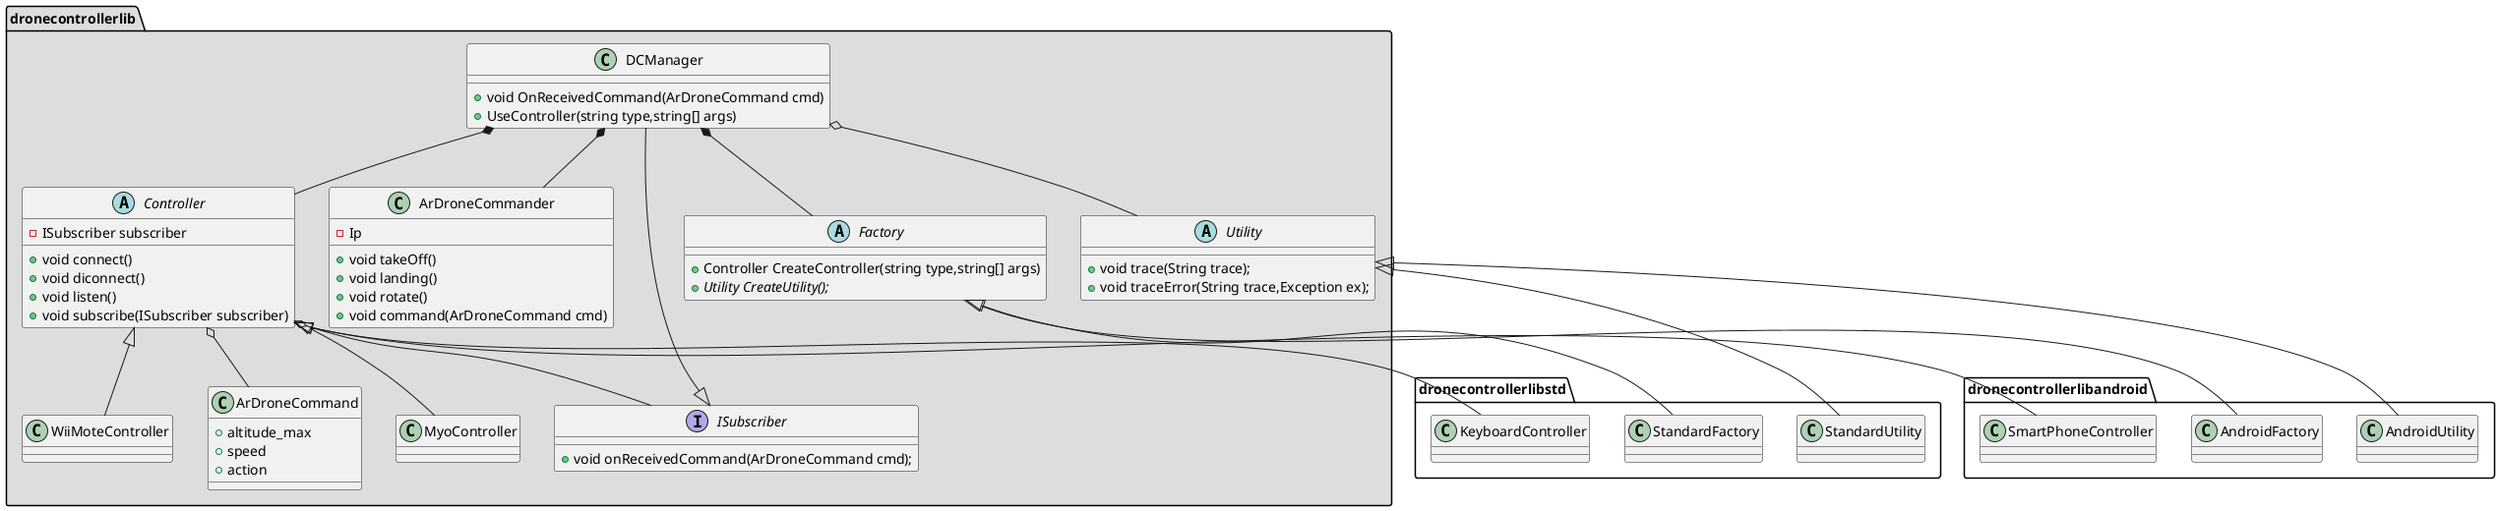 @startuml

package dronecontrollerlib #DDDDDD{
DCManager *-- Controller
DCManager *-- ArDroneCommander
DCManager *-- Factory
DCManager o-- Utility

ISubscriber <|-- DCManager
Controller <|-- MyoController
Controller <|-- WiiMoteController
Controller o-- ISubscriber
Controller o-- ArDroneCommand

class DCManager{
    +void OnReceivedCommand(ArDroneCommand cmd)
    +UseController(string type,string[] args)
}

abstract Factory{
    +Controller CreateController(string type,string[] args)
    +{abstract} Utility CreateUtility();
}
abstract Utility{
    + void trace(String trace);
    + void traceError(String trace,Exception ex);
}
class ArDroneCommand{
    +altitude_max
    +speed
    +action
}
class ArDroneCommander{
  -Ip
  +void takeOff()
  +void landing()
  +void rotate()
  +void command(ArDroneCommand cmd)
}

abstract Controller{
    -ISubscriber subscriber
    +void connect()
    +void diconnect()
    +void listen()
    +void subscribe(ISubscriber subscriber)
}

interface ISubscriber{
     +void onReceivedCommand(ArDroneCommand cmd);
}
class WiiMoteController {

}
class MyoController {
   
}
}

package dronecontrollerlibstd{
    Controller <|-- KeyboardController
    Factory <|-- StandardFactory
    Utility <|-- StandardUtility
    class KeyboardController{
    }
    class StandardFactory{
    }
    class StandardUtility{
    }
}
package dronecontrollerlibandroid{
    Controller <|-- SmartPhoneController
    Factory <|-- AndroidFactory
    Utility <|-- AndroidUtility
    class SmartPhoneController{
    }
    class AndroidFactory{
    }
    class AndroidUtility{
    }
}


@enduml